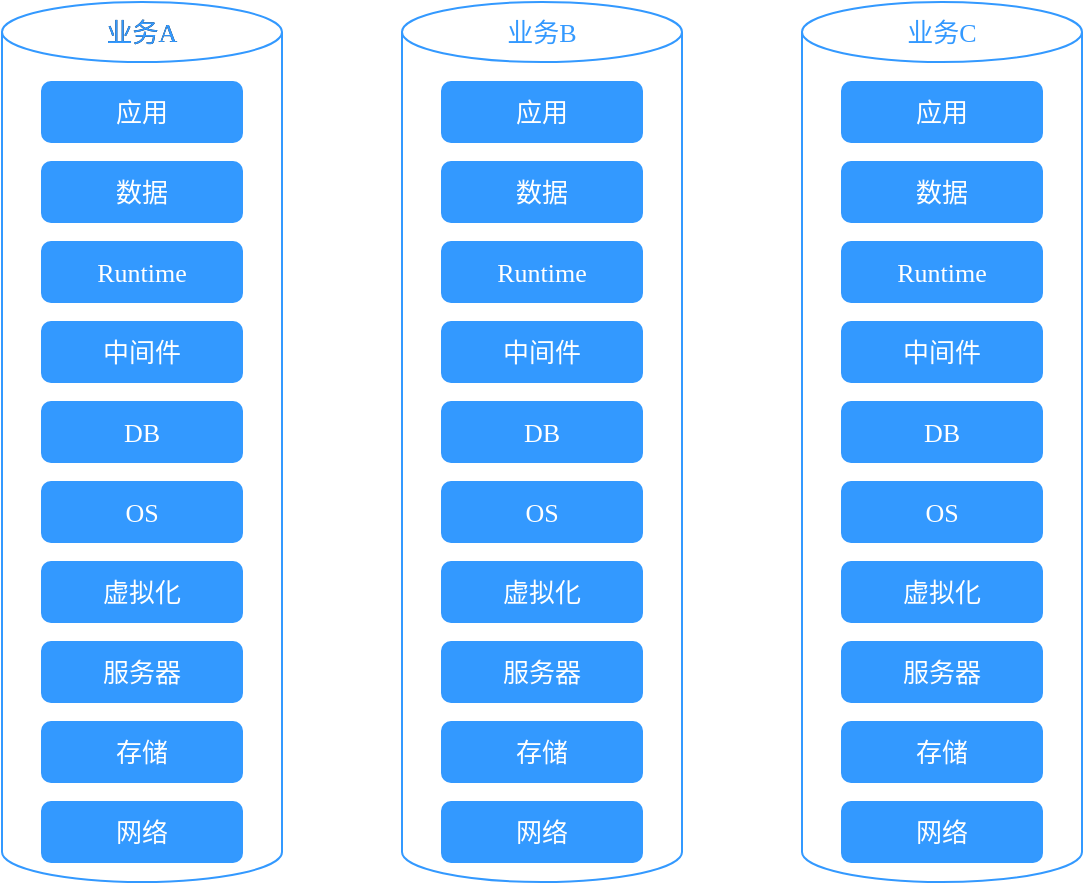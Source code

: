 <mxfile version="15.4.0" type="device" pages="7"><diagram id="SXiqqebN2DivhGq7sYgJ" name="Page-1"><mxGraphModel dx="1074" dy="954" grid="1" gridSize="10" guides="1" tooltips="1" connect="1" arrows="1" fold="1" page="1" pageScale="1" pageWidth="827" pageHeight="1169" math="0" shadow="0"><root><mxCell id="0"/><mxCell id="1" parent="0"/><mxCell id="E7fiV30lSStZG7CUtP6b-1" value="" style="shape=cylinder3;whiteSpace=wrap;html=1;boundedLbl=1;backgroundOutline=1;size=15;fontFamily=微软雅黑;fontSize=13;strokeColor=#3399FF;" vertex="1" parent="1"><mxGeometry x="130" y="130" width="140" height="440" as="geometry"/></mxCell><mxCell id="E7fiV30lSStZG7CUtP6b-3" value="DB" style="rounded=1;whiteSpace=wrap;html=1;fontFamily=微软雅黑;fontSize=13;fillColor=#3399FF;strokeColor=#3399FF;fontColor=#FFFFFF;" vertex="1" parent="1"><mxGeometry x="150" y="330" width="100" height="30" as="geometry"/></mxCell><mxCell id="E7fiV30lSStZG7CUtP6b-4" value="中间件" style="rounded=1;whiteSpace=wrap;html=1;fontFamily=微软雅黑;fontSize=13;fillColor=#3399FF;strokeColor=#3399FF;fontColor=#FFFFFF;" vertex="1" parent="1"><mxGeometry x="150" y="290" width="100" height="30" as="geometry"/></mxCell><mxCell id="E7fiV30lSStZG7CUtP6b-5" value="Runtime" style="rounded=1;whiteSpace=wrap;html=1;fontFamily=微软雅黑;fontSize=13;fillColor=#3399FF;strokeColor=#3399FF;fontColor=#FFFFFF;" vertex="1" parent="1"><mxGeometry x="150" y="250" width="100" height="30" as="geometry"/></mxCell><mxCell id="E7fiV30lSStZG7CUtP6b-6" value="数据" style="rounded=1;whiteSpace=wrap;html=1;fontFamily=微软雅黑;fontSize=13;fillColor=#3399FF;strokeColor=#3399FF;fontColor=#FFFFFF;" vertex="1" parent="1"><mxGeometry x="150" y="210" width="100" height="30" as="geometry"/></mxCell><mxCell id="E7fiV30lSStZG7CUtP6b-7" value="应用" style="rounded=1;whiteSpace=wrap;html=1;fontFamily=微软雅黑;fontSize=13;fillColor=#3399FF;strokeColor=#3399FF;fontColor=#FFFFFF;" vertex="1" parent="1"><mxGeometry x="150" y="170" width="100" height="30" as="geometry"/></mxCell><mxCell id="E7fiV30lSStZG7CUtP6b-8" value="业务A" style="text;html=1;strokeColor=none;fillColor=none;align=center;verticalAlign=middle;whiteSpace=wrap;rounded=0;fontFamily=微软雅黑;fontSize=13;" vertex="1" parent="1"><mxGeometry x="180" y="130" width="40" height="30" as="geometry"/></mxCell><mxCell id="E7fiV30lSStZG7CUtP6b-24" value="OS" style="rounded=1;whiteSpace=wrap;html=1;fontFamily=微软雅黑;fontSize=13;fillColor=#3399FF;strokeColor=#3399FF;fontColor=#FFFFFF;" vertex="1" parent="1"><mxGeometry x="150" y="370" width="100" height="30" as="geometry"/></mxCell><mxCell id="E7fiV30lSStZG7CUtP6b-25" value="虚拟化" style="rounded=1;whiteSpace=wrap;html=1;fontFamily=微软雅黑;fontSize=13;fillColor=#3399FF;strokeColor=#3399FF;fontColor=#FFFFFF;" vertex="1" parent="1"><mxGeometry x="150" y="410" width="100" height="30" as="geometry"/></mxCell><mxCell id="E7fiV30lSStZG7CUtP6b-26" value="服务器" style="rounded=1;whiteSpace=wrap;html=1;fontFamily=微软雅黑;fontSize=13;fillColor=#3399FF;strokeColor=#3399FF;fontColor=#FFFFFF;" vertex="1" parent="1"><mxGeometry x="150" y="450" width="100" height="30" as="geometry"/></mxCell><mxCell id="E7fiV30lSStZG7CUtP6b-27" value="存储" style="rounded=1;whiteSpace=wrap;html=1;fontFamily=微软雅黑;fontSize=13;fillColor=#3399FF;strokeColor=#3399FF;fontColor=#FFFFFF;" vertex="1" parent="1"><mxGeometry x="150" y="490" width="100" height="30" as="geometry"/></mxCell><mxCell id="E7fiV30lSStZG7CUtP6b-28" value="网络" style="rounded=1;whiteSpace=wrap;html=1;fontFamily=微软雅黑;fontSize=13;fillColor=#3399FF;strokeColor=#3399FF;fontColor=#FFFFFF;" vertex="1" parent="1"><mxGeometry x="150" y="530" width="100" height="30" as="geometry"/></mxCell><mxCell id="E7fiV30lSStZG7CUtP6b-29" value="" style="shape=cylinder3;whiteSpace=wrap;html=1;boundedLbl=1;backgroundOutline=1;size=15;fontFamily=微软雅黑;fontSize=13;strokeColor=#3399FF;" vertex="1" parent="1"><mxGeometry x="330" y="130" width="140" height="440" as="geometry"/></mxCell><mxCell id="E7fiV30lSStZG7CUtP6b-30" value="DB" style="rounded=1;whiteSpace=wrap;html=1;fontFamily=微软雅黑;fontSize=13;fillColor=#3399FF;strokeColor=#3399FF;fontColor=#FFFFFF;" vertex="1" parent="1"><mxGeometry x="350" y="330" width="100" height="30" as="geometry"/></mxCell><mxCell id="E7fiV30lSStZG7CUtP6b-31" value="中间件" style="rounded=1;whiteSpace=wrap;html=1;fontFamily=微软雅黑;fontSize=13;fillColor=#3399FF;strokeColor=#3399FF;fontColor=#FFFFFF;" vertex="1" parent="1"><mxGeometry x="350" y="290" width="100" height="30" as="geometry"/></mxCell><mxCell id="E7fiV30lSStZG7CUtP6b-32" value="Runtime" style="rounded=1;whiteSpace=wrap;html=1;fontFamily=微软雅黑;fontSize=13;fillColor=#3399FF;strokeColor=#3399FF;fontColor=#FFFFFF;" vertex="1" parent="1"><mxGeometry x="350" y="250" width="100" height="30" as="geometry"/></mxCell><mxCell id="E7fiV30lSStZG7CUtP6b-33" value="数据" style="rounded=1;whiteSpace=wrap;html=1;fontFamily=微软雅黑;fontSize=13;fillColor=#3399FF;strokeColor=#3399FF;fontColor=#FFFFFF;" vertex="1" parent="1"><mxGeometry x="350" y="210" width="100" height="30" as="geometry"/></mxCell><mxCell id="E7fiV30lSStZG7CUtP6b-34" value="应用" style="rounded=1;whiteSpace=wrap;html=1;fontFamily=微软雅黑;fontSize=13;fillColor=#3399FF;strokeColor=#3399FF;fontColor=#FFFFFF;" vertex="1" parent="1"><mxGeometry x="350" y="170" width="100" height="30" as="geometry"/></mxCell><mxCell id="E7fiV30lSStZG7CUtP6b-35" value="业务B" style="text;html=1;strokeColor=none;fillColor=none;align=center;verticalAlign=middle;whiteSpace=wrap;rounded=0;fontFamily=微软雅黑;fontSize=13;fontColor=#3399FF;" vertex="1" parent="1"><mxGeometry x="380" y="130" width="40" height="30" as="geometry"/></mxCell><mxCell id="E7fiV30lSStZG7CUtP6b-36" value="OS" style="rounded=1;whiteSpace=wrap;html=1;fontFamily=微软雅黑;fontSize=13;fillColor=#3399FF;strokeColor=#3399FF;fontColor=#FFFFFF;" vertex="1" parent="1"><mxGeometry x="350" y="370" width="100" height="30" as="geometry"/></mxCell><mxCell id="E7fiV30lSStZG7CUtP6b-37" value="虚拟化" style="rounded=1;whiteSpace=wrap;html=1;fontFamily=微软雅黑;fontSize=13;fillColor=#3399FF;strokeColor=#3399FF;fontColor=#FFFFFF;" vertex="1" parent="1"><mxGeometry x="350" y="410" width="100" height="30" as="geometry"/></mxCell><mxCell id="E7fiV30lSStZG7CUtP6b-38" value="服务器" style="rounded=1;whiteSpace=wrap;html=1;fontFamily=微软雅黑;fontSize=13;fillColor=#3399FF;strokeColor=#3399FF;fontColor=#FFFFFF;" vertex="1" parent="1"><mxGeometry x="350" y="450" width="100" height="30" as="geometry"/></mxCell><mxCell id="E7fiV30lSStZG7CUtP6b-39" value="存储" style="rounded=1;whiteSpace=wrap;html=1;fontFamily=微软雅黑;fontSize=13;fillColor=#3399FF;strokeColor=#3399FF;fontColor=#FFFFFF;" vertex="1" parent="1"><mxGeometry x="350" y="490" width="100" height="30" as="geometry"/></mxCell><mxCell id="E7fiV30lSStZG7CUtP6b-40" value="网络" style="rounded=1;whiteSpace=wrap;html=1;fontFamily=微软雅黑;fontSize=13;fillColor=#3399FF;strokeColor=#3399FF;fontColor=#FFFFFF;" vertex="1" parent="1"><mxGeometry x="350" y="530" width="100" height="30" as="geometry"/></mxCell><mxCell id="E7fiV30lSStZG7CUtP6b-41" value="" style="shape=cylinder3;whiteSpace=wrap;html=1;boundedLbl=1;backgroundOutline=1;size=15;fontFamily=微软雅黑;fontSize=13;strokeColor=#3399FF;" vertex="1" parent="1"><mxGeometry x="530" y="130" width="140" height="440" as="geometry"/></mxCell><mxCell id="E7fiV30lSStZG7CUtP6b-42" value="DB" style="rounded=1;whiteSpace=wrap;html=1;fontFamily=微软雅黑;fontSize=13;fillColor=#3399FF;strokeColor=#3399FF;fontColor=#FFFFFF;" vertex="1" parent="1"><mxGeometry x="550" y="330" width="100" height="30" as="geometry"/></mxCell><mxCell id="E7fiV30lSStZG7CUtP6b-43" value="中间件" style="rounded=1;whiteSpace=wrap;html=1;fontFamily=微软雅黑;fontSize=13;fillColor=#3399FF;strokeColor=#3399FF;fontColor=#FFFFFF;" vertex="1" parent="1"><mxGeometry x="550" y="290" width="100" height="30" as="geometry"/></mxCell><mxCell id="E7fiV30lSStZG7CUtP6b-44" value="Runtime" style="rounded=1;whiteSpace=wrap;html=1;fontFamily=微软雅黑;fontSize=13;fillColor=#3399FF;strokeColor=#3399FF;fontColor=#FFFFFF;" vertex="1" parent="1"><mxGeometry x="550" y="250" width="100" height="30" as="geometry"/></mxCell><mxCell id="E7fiV30lSStZG7CUtP6b-45" value="数据" style="rounded=1;whiteSpace=wrap;html=1;fontFamily=微软雅黑;fontSize=13;fillColor=#3399FF;strokeColor=#3399FF;fontColor=#FFFFFF;" vertex="1" parent="1"><mxGeometry x="550" y="210" width="100" height="30" as="geometry"/></mxCell><mxCell id="E7fiV30lSStZG7CUtP6b-46" value="应用" style="rounded=1;whiteSpace=wrap;html=1;fontFamily=微软雅黑;fontSize=13;fillColor=#3399FF;strokeColor=#3399FF;fontColor=#FFFFFF;" vertex="1" parent="1"><mxGeometry x="550" y="170" width="100" height="30" as="geometry"/></mxCell><mxCell id="E7fiV30lSStZG7CUtP6b-47" value="业务C" style="text;html=1;strokeColor=none;fillColor=none;align=center;verticalAlign=middle;whiteSpace=wrap;rounded=0;fontFamily=微软雅黑;fontSize=13;fontColor=#3399FF;" vertex="1" parent="1"><mxGeometry x="580" y="130" width="40" height="30" as="geometry"/></mxCell><mxCell id="E7fiV30lSStZG7CUtP6b-48" value="OS" style="rounded=1;whiteSpace=wrap;html=1;fontFamily=微软雅黑;fontSize=13;fillColor=#3399FF;strokeColor=#3399FF;fontColor=#FFFFFF;" vertex="1" parent="1"><mxGeometry x="550" y="370" width="100" height="30" as="geometry"/></mxCell><mxCell id="E7fiV30lSStZG7CUtP6b-49" value="虚拟化" style="rounded=1;whiteSpace=wrap;html=1;fontFamily=微软雅黑;fontSize=13;fillColor=#3399FF;strokeColor=#3399FF;fontColor=#FFFFFF;" vertex="1" parent="1"><mxGeometry x="550" y="410" width="100" height="30" as="geometry"/></mxCell><mxCell id="E7fiV30lSStZG7CUtP6b-50" value="服务器" style="rounded=1;whiteSpace=wrap;html=1;fontFamily=微软雅黑;fontSize=13;fillColor=#3399FF;strokeColor=#3399FF;fontColor=#FFFFFF;" vertex="1" parent="1"><mxGeometry x="550" y="450" width="100" height="30" as="geometry"/></mxCell><mxCell id="E7fiV30lSStZG7CUtP6b-51" value="存储" style="rounded=1;whiteSpace=wrap;html=1;fontFamily=微软雅黑;fontSize=13;fillColor=#3399FF;strokeColor=#3399FF;fontColor=#FFFFFF;" vertex="1" parent="1"><mxGeometry x="550" y="490" width="100" height="30" as="geometry"/></mxCell><mxCell id="E7fiV30lSStZG7CUtP6b-52" value="网络" style="rounded=1;whiteSpace=wrap;html=1;fontFamily=微软雅黑;fontSize=13;fillColor=#3399FF;strokeColor=#3399FF;fontColor=#FFFFFF;" vertex="1" parent="1"><mxGeometry x="550" y="530" width="100" height="30" as="geometry"/></mxCell><mxCell id="HQDy4QH0f42cgDMOdKew-1" value="业务A" style="text;html=1;strokeColor=none;fillColor=none;align=center;verticalAlign=middle;whiteSpace=wrap;rounded=0;fontFamily=微软雅黑;fontSize=13;fontColor=#3399FF;" vertex="1" parent="1"><mxGeometry x="180" y="130" width="40" height="30" as="geometry"/></mxCell></root></mxGraphModel></diagram><diagram id="4iUmCbr77ZxLnZz2XB_x" name="Page-2"><mxGraphModel dx="1074" dy="954" grid="1" gridSize="10" guides="1" tooltips="1" connect="1" arrows="1" fold="1" page="1" pageScale="1" pageWidth="827" pageHeight="1169" math="0" shadow="0"><root><mxCell id="1thkYVs1iVlwXLQ1VcNu-0"/><mxCell id="1thkYVs1iVlwXLQ1VcNu-1" parent="1thkYVs1iVlwXLQ1VcNu-0"/><mxCell id="SvbuKTcK8pYi5osGQ5cB-0" value="" style="shape=cylinder3;whiteSpace=wrap;html=1;boundedLbl=1;backgroundOutline=1;size=15;fontFamily=微软雅黑;fontSize=13;strokeColor=#3399FF;" vertex="1" parent="1thkYVs1iVlwXLQ1VcNu-1"><mxGeometry x="130" y="120" width="140" height="250" as="geometry"/></mxCell><mxCell id="SvbuKTcK8pYi5osGQ5cB-1" value="DB" style="rounded=1;whiteSpace=wrap;html=1;fontFamily=微软雅黑;fontSize=13;fillColor=#3399FF;strokeColor=#3399FF;fontColor=#FFFFFF;" vertex="1" parent="1thkYVs1iVlwXLQ1VcNu-1"><mxGeometry x="150" y="320" width="100" height="30" as="geometry"/></mxCell><mxCell id="SvbuKTcK8pYi5osGQ5cB-2" value="中间件" style="rounded=1;whiteSpace=wrap;html=1;fontFamily=微软雅黑;fontSize=13;fillColor=#3399FF;strokeColor=#3399FF;fontColor=#FFFFFF;" vertex="1" parent="1thkYVs1iVlwXLQ1VcNu-1"><mxGeometry x="150" y="280" width="100" height="30" as="geometry"/></mxCell><mxCell id="SvbuKTcK8pYi5osGQ5cB-3" value="Runtime" style="rounded=1;whiteSpace=wrap;html=1;fontFamily=微软雅黑;fontSize=13;fillColor=#3399FF;strokeColor=#3399FF;fontColor=#FFFFFF;" vertex="1" parent="1thkYVs1iVlwXLQ1VcNu-1"><mxGeometry x="150" y="240" width="100" height="30" as="geometry"/></mxCell><mxCell id="SvbuKTcK8pYi5osGQ5cB-4" value="数据" style="rounded=1;whiteSpace=wrap;html=1;fontFamily=微软雅黑;fontSize=13;fillColor=#3399FF;strokeColor=#3399FF;fontColor=#FFFFFF;" vertex="1" parent="1thkYVs1iVlwXLQ1VcNu-1"><mxGeometry x="150" y="200" width="100" height="30" as="geometry"/></mxCell><mxCell id="SvbuKTcK8pYi5osGQ5cB-5" value="应用" style="rounded=1;whiteSpace=wrap;html=1;fontFamily=微软雅黑;fontSize=13;fillColor=#3399FF;strokeColor=#3399FF;fontColor=#FFFFFF;" vertex="1" parent="1thkYVs1iVlwXLQ1VcNu-1"><mxGeometry x="150" y="160" width="100" height="30" as="geometry"/></mxCell><mxCell id="SvbuKTcK8pYi5osGQ5cB-6" value="业务A" style="text;html=1;strokeColor=none;fillColor=none;align=center;verticalAlign=middle;whiteSpace=wrap;rounded=0;fontFamily=微软雅黑;fontSize=13;fontColor=#3399FF;" vertex="1" parent="1thkYVs1iVlwXLQ1VcNu-1"><mxGeometry x="180" y="120" width="40" height="30" as="geometry"/></mxCell><mxCell id="SvbuKTcK8pYi5osGQ5cB-12" value="" style="shape=cylinder3;whiteSpace=wrap;html=1;boundedLbl=1;backgroundOutline=1;size=15;fontFamily=微软雅黑;fontSize=13;strokeColor=#3399FF;" vertex="1" parent="1thkYVs1iVlwXLQ1VcNu-1"><mxGeometry x="330" y="120" width="140" height="250" as="geometry"/></mxCell><mxCell id="SvbuKTcK8pYi5osGQ5cB-13" value="DB" style="rounded=1;whiteSpace=wrap;html=1;fontFamily=微软雅黑;fontSize=13;fillColor=#3399FF;strokeColor=#3399FF;fontColor=#FFFFFF;" vertex="1" parent="1thkYVs1iVlwXLQ1VcNu-1"><mxGeometry x="350" y="320" width="100" height="30" as="geometry"/></mxCell><mxCell id="SvbuKTcK8pYi5osGQ5cB-14" value="中间件" style="rounded=1;whiteSpace=wrap;html=1;fontFamily=微软雅黑;fontSize=13;fillColor=#3399FF;strokeColor=#3399FF;fontColor=#FFFFFF;" vertex="1" parent="1thkYVs1iVlwXLQ1VcNu-1"><mxGeometry x="350" y="280" width="100" height="30" as="geometry"/></mxCell><mxCell id="SvbuKTcK8pYi5osGQ5cB-15" value="Runtime" style="rounded=1;whiteSpace=wrap;html=1;fontFamily=微软雅黑;fontSize=13;fillColor=#3399FF;strokeColor=#3399FF;fontColor=#FFFFFF;" vertex="1" parent="1thkYVs1iVlwXLQ1VcNu-1"><mxGeometry x="350" y="240" width="100" height="30" as="geometry"/></mxCell><mxCell id="SvbuKTcK8pYi5osGQ5cB-16" value="数据" style="rounded=1;whiteSpace=wrap;html=1;fontFamily=微软雅黑;fontSize=13;fillColor=#3399FF;strokeColor=#3399FF;fontColor=#FFFFFF;" vertex="1" parent="1thkYVs1iVlwXLQ1VcNu-1"><mxGeometry x="350" y="200" width="100" height="30" as="geometry"/></mxCell><mxCell id="SvbuKTcK8pYi5osGQ5cB-17" value="应用" style="rounded=1;whiteSpace=wrap;html=1;fontFamily=微软雅黑;fontSize=13;fillColor=#3399FF;strokeColor=#3399FF;fontColor=#FFFFFF;" vertex="1" parent="1thkYVs1iVlwXLQ1VcNu-1"><mxGeometry x="350" y="160" width="100" height="30" as="geometry"/></mxCell><mxCell id="SvbuKTcK8pYi5osGQ5cB-18" value="业务B" style="text;html=1;strokeColor=none;fillColor=none;align=center;verticalAlign=middle;whiteSpace=wrap;rounded=0;fontFamily=微软雅黑;fontSize=13;fontColor=#3399FF;" vertex="1" parent="1thkYVs1iVlwXLQ1VcNu-1"><mxGeometry x="380" y="120" width="40" height="30" as="geometry"/></mxCell><mxCell id="SvbuKTcK8pYi5osGQ5cB-24" value="" style="shape=cylinder3;whiteSpace=wrap;html=1;boundedLbl=1;backgroundOutline=1;size=15;fontFamily=微软雅黑;fontSize=13;strokeColor=#3399FF;" vertex="1" parent="1thkYVs1iVlwXLQ1VcNu-1"><mxGeometry x="530" y="120" width="140" height="250" as="geometry"/></mxCell><mxCell id="SvbuKTcK8pYi5osGQ5cB-25" value="DB" style="rounded=1;whiteSpace=wrap;html=1;fontFamily=微软雅黑;fontSize=13;fillColor=#3399FF;strokeColor=#3399FF;fontColor=#FFFFFF;" vertex="1" parent="1thkYVs1iVlwXLQ1VcNu-1"><mxGeometry x="550" y="320" width="100" height="30" as="geometry"/></mxCell><mxCell id="SvbuKTcK8pYi5osGQ5cB-26" value="中间件" style="rounded=1;whiteSpace=wrap;html=1;fontFamily=微软雅黑;fontSize=13;fillColor=#3399FF;strokeColor=#3399FF;fontColor=#FFFFFF;" vertex="1" parent="1thkYVs1iVlwXLQ1VcNu-1"><mxGeometry x="550" y="280" width="100" height="30" as="geometry"/></mxCell><mxCell id="SvbuKTcK8pYi5osGQ5cB-27" value="Runtime" style="rounded=1;whiteSpace=wrap;html=1;fontFamily=微软雅黑;fontSize=13;fillColor=#3399FF;strokeColor=#3399FF;fontColor=#FFFFFF;" vertex="1" parent="1thkYVs1iVlwXLQ1VcNu-1"><mxGeometry x="550" y="240" width="100" height="30" as="geometry"/></mxCell><mxCell id="SvbuKTcK8pYi5osGQ5cB-28" value="数据" style="rounded=1;whiteSpace=wrap;html=1;fontFamily=微软雅黑;fontSize=13;fillColor=#3399FF;strokeColor=#3399FF;fontColor=#FFFFFF;" vertex="1" parent="1thkYVs1iVlwXLQ1VcNu-1"><mxGeometry x="550" y="200" width="100" height="30" as="geometry"/></mxCell><mxCell id="SvbuKTcK8pYi5osGQ5cB-29" value="应用" style="rounded=1;whiteSpace=wrap;html=1;fontFamily=微软雅黑;fontSize=13;fillColor=#3399FF;strokeColor=#3399FF;fontColor=#FFFFFF;" vertex="1" parent="1thkYVs1iVlwXLQ1VcNu-1"><mxGeometry x="550" y="160" width="100" height="30" as="geometry"/></mxCell><mxCell id="SvbuKTcK8pYi5osGQ5cB-30" value="业务C" style="text;html=1;strokeColor=none;fillColor=none;align=center;verticalAlign=middle;whiteSpace=wrap;rounded=0;fontFamily=微软雅黑;fontSize=13;fontColor=#3399FF;" vertex="1" parent="1thkYVs1iVlwXLQ1VcNu-1"><mxGeometry x="580" y="120" width="40" height="30" as="geometry"/></mxCell><mxCell id="SvbuKTcK8pYi5osGQ5cB-36" value="&lt;font color=&quot;#ff0000&quot;&gt;IaaS&lt;/font&gt;" style="rounded=0;whiteSpace=wrap;html=1;fontFamily=微软雅黑;fontSize=13;fontColor=#000000;strokeColor=#97D077;fillColor=#FFFFFF;verticalAlign=top;" vertex="1" parent="1thkYVs1iVlwXLQ1VcNu-1"><mxGeometry x="130" y="380" width="540" height="140" as="geometry"/></mxCell><mxCell id="SvbuKTcK8pYi5osGQ5cB-37" value="OS" style="rounded=1;whiteSpace=wrap;html=1;fontFamily=微软雅黑;fontSize=13;fontColor=#000000;strokeColor=#97D077;fillColor=#97D077;" vertex="1" parent="1thkYVs1iVlwXLQ1VcNu-1"><mxGeometry x="170" y="425" width="120" height="30" as="geometry"/></mxCell><mxCell id="SvbuKTcK8pYi5osGQ5cB-38" value="虚拟化" style="rounded=1;whiteSpace=wrap;html=1;fontFamily=微软雅黑;fontSize=13;fontColor=#000000;strokeColor=#97D077;fillColor=#97D077;" vertex="1" parent="1thkYVs1iVlwXLQ1VcNu-1"><mxGeometry x="340" y="425" width="120" height="30" as="geometry"/></mxCell><mxCell id="SvbuKTcK8pYi5osGQ5cB-39" value="服务器" style="rounded=1;whiteSpace=wrap;html=1;fontFamily=微软雅黑;fontSize=13;fontColor=#000000;strokeColor=#97D077;fillColor=#97D077;" vertex="1" parent="1thkYVs1iVlwXLQ1VcNu-1"><mxGeometry x="510" y="425" width="120" height="30" as="geometry"/></mxCell><mxCell id="SvbuKTcK8pYi5osGQ5cB-40" value="存储" style="rounded=1;whiteSpace=wrap;html=1;fontFamily=微软雅黑;fontSize=13;fontColor=#000000;strokeColor=#97D077;fillColor=#97D077;" vertex="1" parent="1thkYVs1iVlwXLQ1VcNu-1"><mxGeometry x="170" y="470" width="210" height="30" as="geometry"/></mxCell><mxCell id="SvbuKTcK8pYi5osGQ5cB-41" value="网络" style="rounded=1;whiteSpace=wrap;html=1;fontFamily=微软雅黑;fontSize=13;fontColor=#000000;strokeColor=#97D077;fillColor=#97D077;" vertex="1" parent="1thkYVs1iVlwXLQ1VcNu-1"><mxGeometry x="420" y="470" width="210" height="30" as="geometry"/></mxCell><mxCell id="SvbuKTcK8pYi5osGQ5cB-42" value="亚马逊" style="text;html=1;strokeColor=none;fillColor=none;align=center;verticalAlign=middle;whiteSpace=wrap;rounded=0;fontFamily=微软雅黑;fontSize=13;fontColor=#97D077;" vertex="1" parent="1thkYVs1iVlwXLQ1VcNu-1"><mxGeometry x="680" y="417" width="50" height="30" as="geometry"/></mxCell><mxCell id="SvbuKTcK8pYi5osGQ5cB-43" value="阿里云" style="text;html=1;strokeColor=none;fillColor=none;align=center;verticalAlign=middle;whiteSpace=wrap;rounded=0;fontFamily=微软雅黑;fontSize=13;fontColor=#97D077;" vertex="1" parent="1thkYVs1iVlwXLQ1VcNu-1"><mxGeometry x="680" y="435" width="50" height="30" as="geometry"/></mxCell><mxCell id="SvbuKTcK8pYi5osGQ5cB-44" value="腾讯云" style="text;html=1;strokeColor=none;fillColor=none;align=center;verticalAlign=middle;whiteSpace=wrap;rounded=0;fontFamily=微软雅黑;fontSize=13;fontColor=#97D077;" vertex="1" parent="1thkYVs1iVlwXLQ1VcNu-1"><mxGeometry x="680" y="452" width="50" height="30" as="geometry"/></mxCell></root></mxGraphModel></diagram><diagram id="mDPddqblP4dK9i2l1kUB" name="Page-3"><mxGraphModel dx="1074" dy="954" grid="1" gridSize="10" guides="1" tooltips="1" connect="1" arrows="1" fold="1" page="1" pageScale="1" pageWidth="827" pageHeight="1169" math="0" shadow="0"><root><mxCell id="xjjt5LFAyfdfKcxLUiDt-0"/><mxCell id="xjjt5LFAyfdfKcxLUiDt-1" parent="xjjt5LFAyfdfKcxLUiDt-0"/><mxCell id="xjjt5LFAyfdfKcxLUiDt-2" value="" style="shape=cylinder3;whiteSpace=wrap;html=1;boundedLbl=1;backgroundOutline=1;size=15;fontFamily=微软雅黑;fontSize=13;strokeColor=#3399FF;" vertex="1" parent="xjjt5LFAyfdfKcxLUiDt-1"><mxGeometry x="130" y="240" width="140" height="130" as="geometry"/></mxCell><mxCell id="xjjt5LFAyfdfKcxLUiDt-6" value="数据" style="rounded=1;whiteSpace=wrap;html=1;fontFamily=微软雅黑;fontSize=13;fillColor=#3399FF;strokeColor=#3399FF;fontColor=#FFFFFF;" vertex="1" parent="xjjt5LFAyfdfKcxLUiDt-1"><mxGeometry x="150" y="320" width="100" height="30" as="geometry"/></mxCell><mxCell id="xjjt5LFAyfdfKcxLUiDt-7" value="应用" style="rounded=1;whiteSpace=wrap;html=1;fontFamily=微软雅黑;fontSize=13;fillColor=#3399FF;strokeColor=#3399FF;fontColor=#FFFFFF;" vertex="1" parent="xjjt5LFAyfdfKcxLUiDt-1"><mxGeometry x="150" y="280" width="100" height="30" as="geometry"/></mxCell><mxCell id="xjjt5LFAyfdfKcxLUiDt-8" value="业务A" style="text;html=1;strokeColor=none;fillColor=none;align=center;verticalAlign=middle;whiteSpace=wrap;rounded=0;fontFamily=微软雅黑;fontSize=13;fontColor=#3399FF;" vertex="1" parent="xjjt5LFAyfdfKcxLUiDt-1"><mxGeometry x="180" y="240" width="40" height="30" as="geometry"/></mxCell><mxCell id="xjjt5LFAyfdfKcxLUiDt-9" value="" style="shape=cylinder3;whiteSpace=wrap;html=1;boundedLbl=1;backgroundOutline=1;size=15;fontFamily=微软雅黑;fontSize=13;strokeColor=#3399FF;" vertex="1" parent="xjjt5LFAyfdfKcxLUiDt-1"><mxGeometry x="330" y="240" width="140" height="130" as="geometry"/></mxCell><mxCell id="xjjt5LFAyfdfKcxLUiDt-13" value="数据" style="rounded=1;whiteSpace=wrap;html=1;fontFamily=微软雅黑;fontSize=13;fillColor=#3399FF;strokeColor=#3399FF;fontColor=#FFFFFF;" vertex="1" parent="xjjt5LFAyfdfKcxLUiDt-1"><mxGeometry x="350" y="320" width="100" height="30" as="geometry"/></mxCell><mxCell id="xjjt5LFAyfdfKcxLUiDt-14" value="应用" style="rounded=1;whiteSpace=wrap;html=1;fontFamily=微软雅黑;fontSize=13;fillColor=#3399FF;strokeColor=#3399FF;fontColor=#FFFFFF;" vertex="1" parent="xjjt5LFAyfdfKcxLUiDt-1"><mxGeometry x="350" y="280" width="100" height="30" as="geometry"/></mxCell><mxCell id="xjjt5LFAyfdfKcxLUiDt-15" value="业务B" style="text;html=1;strokeColor=none;fillColor=none;align=center;verticalAlign=middle;whiteSpace=wrap;rounded=0;fontFamily=微软雅黑;fontSize=13;fontColor=#3399FF;" vertex="1" parent="xjjt5LFAyfdfKcxLUiDt-1"><mxGeometry x="380" y="240" width="40" height="30" as="geometry"/></mxCell><mxCell id="xjjt5LFAyfdfKcxLUiDt-16" value="" style="shape=cylinder3;whiteSpace=wrap;html=1;boundedLbl=1;backgroundOutline=1;size=15;fontFamily=微软雅黑;fontSize=13;strokeColor=#3399FF;" vertex="1" parent="xjjt5LFAyfdfKcxLUiDt-1"><mxGeometry x="530" y="240" width="140" height="130" as="geometry"/></mxCell><mxCell id="xjjt5LFAyfdfKcxLUiDt-20" value="数据" style="rounded=1;whiteSpace=wrap;html=1;fontFamily=微软雅黑;fontSize=13;fillColor=#3399FF;strokeColor=#3399FF;fontColor=#FFFFFF;" vertex="1" parent="xjjt5LFAyfdfKcxLUiDt-1"><mxGeometry x="550" y="320" width="100" height="30" as="geometry"/></mxCell><mxCell id="xjjt5LFAyfdfKcxLUiDt-21" value="应用" style="rounded=1;whiteSpace=wrap;html=1;fontFamily=微软雅黑;fontSize=13;fillColor=#3399FF;strokeColor=#3399FF;fontColor=#FFFFFF;" vertex="1" parent="xjjt5LFAyfdfKcxLUiDt-1"><mxGeometry x="550" y="280" width="100" height="30" as="geometry"/></mxCell><mxCell id="xjjt5LFAyfdfKcxLUiDt-22" value="业务C" style="text;html=1;strokeColor=none;fillColor=none;align=center;verticalAlign=middle;whiteSpace=wrap;rounded=0;fontFamily=微软雅黑;fontSize=13;fontColor=#3399FF;" vertex="1" parent="xjjt5LFAyfdfKcxLUiDt-1"><mxGeometry x="580" y="240" width="40" height="30" as="geometry"/></mxCell><mxCell id="xjjt5LFAyfdfKcxLUiDt-23" value="&lt;font color=&quot;#ff0000&quot;&gt;PaaS&lt;/font&gt;" style="rounded=0;whiteSpace=wrap;html=1;fontFamily=微软雅黑;fontSize=13;fontColor=#000000;strokeColor=#97D077;fillColor=#FFFFFF;verticalAlign=top;" vertex="1" parent="xjjt5LFAyfdfKcxLUiDt-1"><mxGeometry x="130" y="380" width="540" height="90" as="geometry"/></mxCell><mxCell id="xjjt5LFAyfdfKcxLUiDt-24" value="Runtime" style="rounded=1;whiteSpace=wrap;html=1;fontFamily=微软雅黑;fontSize=13;fontColor=#000000;strokeColor=#97D077;fillColor=#97D077;" vertex="1" parent="xjjt5LFAyfdfKcxLUiDt-1"><mxGeometry x="170" y="425" width="120" height="30" as="geometry"/></mxCell><mxCell id="xjjt5LFAyfdfKcxLUiDt-25" value="中间件" style="rounded=1;whiteSpace=wrap;html=1;fontFamily=微软雅黑;fontSize=13;fontColor=#000000;strokeColor=#97D077;fillColor=#97D077;" vertex="1" parent="xjjt5LFAyfdfKcxLUiDt-1"><mxGeometry x="340" y="422.5" width="120" height="30" as="geometry"/></mxCell><mxCell id="xjjt5LFAyfdfKcxLUiDt-26" value="DB" style="rounded=1;whiteSpace=wrap;html=1;fontFamily=微软雅黑;fontSize=13;fontColor=#000000;strokeColor=#97D077;fillColor=#97D077;" vertex="1" parent="xjjt5LFAyfdfKcxLUiDt-1"><mxGeometry x="510" y="425" width="120" height="30" as="geometry"/></mxCell><mxCell id="xjjt5LFAyfdfKcxLUiDt-29" value="亚马逊" style="text;html=1;strokeColor=none;fillColor=none;align=center;verticalAlign=middle;whiteSpace=wrap;rounded=0;fontFamily=微软雅黑;fontSize=13;fontColor=#97D077;" vertex="1" parent="xjjt5LFAyfdfKcxLUiDt-1"><mxGeometry x="680" y="392.5" width="50" height="30" as="geometry"/></mxCell><mxCell id="xjjt5LFAyfdfKcxLUiDt-30" value="阿里云" style="text;html=1;strokeColor=none;fillColor=none;align=center;verticalAlign=middle;whiteSpace=wrap;rounded=0;fontFamily=微软雅黑;fontSize=13;fontColor=#97D077;" vertex="1" parent="xjjt5LFAyfdfKcxLUiDt-1"><mxGeometry x="680" y="410.5" width="50" height="30" as="geometry"/></mxCell><mxCell id="xjjt5LFAyfdfKcxLUiDt-31" value="腾讯云" style="text;html=1;strokeColor=none;fillColor=none;align=center;verticalAlign=middle;whiteSpace=wrap;rounded=0;fontFamily=微软雅黑;fontSize=13;fontColor=#97D077;" vertex="1" parent="xjjt5LFAyfdfKcxLUiDt-1"><mxGeometry x="680" y="427.5" width="50" height="30" as="geometry"/></mxCell><mxCell id="xjjt5LFAyfdfKcxLUiDt-32" value="&lt;font color=&quot;#ff0000&quot;&gt;IaaS&lt;/font&gt;" style="rounded=0;whiteSpace=wrap;html=1;fontFamily=微软雅黑;fontSize=13;fontColor=#000000;strokeColor=#97D077;fillColor=#FFFFFF;verticalAlign=top;" vertex="1" parent="xjjt5LFAyfdfKcxLUiDt-1"><mxGeometry x="130" y="490" width="540" height="140" as="geometry"/></mxCell><mxCell id="xjjt5LFAyfdfKcxLUiDt-33" value="OS" style="rounded=1;whiteSpace=wrap;html=1;fontFamily=微软雅黑;fontSize=13;fontColor=#000000;strokeColor=#97D077;fillColor=#97D077;" vertex="1" parent="xjjt5LFAyfdfKcxLUiDt-1"><mxGeometry x="170" y="535" width="120" height="30" as="geometry"/></mxCell><mxCell id="xjjt5LFAyfdfKcxLUiDt-34" value="虚拟化" style="rounded=1;whiteSpace=wrap;html=1;fontFamily=微软雅黑;fontSize=13;fontColor=#000000;strokeColor=#97D077;fillColor=#97D077;" vertex="1" parent="xjjt5LFAyfdfKcxLUiDt-1"><mxGeometry x="340" y="535" width="120" height="30" as="geometry"/></mxCell><mxCell id="xjjt5LFAyfdfKcxLUiDt-35" value="服务器" style="rounded=1;whiteSpace=wrap;html=1;fontFamily=微软雅黑;fontSize=13;fontColor=#000000;strokeColor=#97D077;fillColor=#97D077;" vertex="1" parent="xjjt5LFAyfdfKcxLUiDt-1"><mxGeometry x="510" y="535" width="120" height="30" as="geometry"/></mxCell><mxCell id="xjjt5LFAyfdfKcxLUiDt-36" value="存储" style="rounded=1;whiteSpace=wrap;html=1;fontFamily=微软雅黑;fontSize=13;fontColor=#000000;strokeColor=#97D077;fillColor=#97D077;" vertex="1" parent="xjjt5LFAyfdfKcxLUiDt-1"><mxGeometry x="170" y="580" width="210" height="30" as="geometry"/></mxCell><mxCell id="xjjt5LFAyfdfKcxLUiDt-37" value="网络" style="rounded=1;whiteSpace=wrap;html=1;fontFamily=微软雅黑;fontSize=13;fontColor=#000000;strokeColor=#97D077;fillColor=#97D077;" vertex="1" parent="xjjt5LFAyfdfKcxLUiDt-1"><mxGeometry x="420" y="580" width="210" height="30" as="geometry"/></mxCell><mxCell id="xjjt5LFAyfdfKcxLUiDt-38" value="亚马逊" style="text;html=1;strokeColor=none;fillColor=none;align=center;verticalAlign=middle;whiteSpace=wrap;rounded=0;fontFamily=微软雅黑;fontSize=13;fontColor=#97D077;" vertex="1" parent="xjjt5LFAyfdfKcxLUiDt-1"><mxGeometry x="680" y="527" width="50" height="30" as="geometry"/></mxCell><mxCell id="xjjt5LFAyfdfKcxLUiDt-39" value="阿里云" style="text;html=1;strokeColor=none;fillColor=none;align=center;verticalAlign=middle;whiteSpace=wrap;rounded=0;fontFamily=微软雅黑;fontSize=13;fontColor=#97D077;" vertex="1" parent="xjjt5LFAyfdfKcxLUiDt-1"><mxGeometry x="680" y="545" width="50" height="30" as="geometry"/></mxCell><mxCell id="xjjt5LFAyfdfKcxLUiDt-40" value="腾讯云" style="text;html=1;strokeColor=none;fillColor=none;align=center;verticalAlign=middle;whiteSpace=wrap;rounded=0;fontFamily=微软雅黑;fontSize=13;fontColor=#97D077;" vertex="1" parent="xjjt5LFAyfdfKcxLUiDt-1"><mxGeometry x="680" y="562" width="50" height="30" as="geometry"/></mxCell></root></mxGraphModel></diagram><diagram id="t9J03byMMlmSrZh926r4" name="Page-4"><mxGraphModel dx="1074" dy="954" grid="1" gridSize="10" guides="1" tooltips="1" connect="1" arrows="1" fold="1" page="1" pageScale="1" pageWidth="827" pageHeight="1169" math="0" shadow="0"><root><mxCell id="IrfrI3xCjcbU3wEg31Lo-0"/><mxCell id="IrfrI3xCjcbU3wEg31Lo-1" parent="IrfrI3xCjcbU3wEg31Lo-0"/><mxCell id="IrfrI3xCjcbU3wEg31Lo-14" value="&lt;font color=&quot;#ff0000&quot;&gt;PaaS&lt;/font&gt;" style="rounded=0;whiteSpace=wrap;html=1;fontFamily=微软雅黑;fontSize=13;fontColor=#000000;strokeColor=#97D077;fillColor=#FFFFFF;verticalAlign=top;" vertex="1" parent="IrfrI3xCjcbU3wEg31Lo-1"><mxGeometry x="130" y="380" width="540" height="90" as="geometry"/></mxCell><mxCell id="IrfrI3xCjcbU3wEg31Lo-15" value="Runtime" style="rounded=1;whiteSpace=wrap;html=1;fontFamily=微软雅黑;fontSize=13;fontColor=#000000;strokeColor=#97D077;fillColor=#97D077;" vertex="1" parent="IrfrI3xCjcbU3wEg31Lo-1"><mxGeometry x="170" y="425" width="120" height="30" as="geometry"/></mxCell><mxCell id="IrfrI3xCjcbU3wEg31Lo-16" value="中间件" style="rounded=1;whiteSpace=wrap;html=1;fontFamily=微软雅黑;fontSize=13;fontColor=#000000;strokeColor=#97D077;fillColor=#97D077;" vertex="1" parent="IrfrI3xCjcbU3wEg31Lo-1"><mxGeometry x="340" y="422.5" width="120" height="30" as="geometry"/></mxCell><mxCell id="IrfrI3xCjcbU3wEg31Lo-17" value="DB" style="rounded=1;whiteSpace=wrap;html=1;fontFamily=微软雅黑;fontSize=13;fontColor=#000000;strokeColor=#97D077;fillColor=#97D077;" vertex="1" parent="IrfrI3xCjcbU3wEg31Lo-1"><mxGeometry x="510" y="425" width="120" height="30" as="geometry"/></mxCell><mxCell id="IrfrI3xCjcbU3wEg31Lo-18" value="亚马逊" style="text;html=1;strokeColor=none;fillColor=none;align=center;verticalAlign=middle;whiteSpace=wrap;rounded=0;fontFamily=微软雅黑;fontSize=13;fontColor=#97D077;" vertex="1" parent="IrfrI3xCjcbU3wEg31Lo-1"><mxGeometry x="680" y="392.5" width="50" height="30" as="geometry"/></mxCell><mxCell id="IrfrI3xCjcbU3wEg31Lo-19" value="阿里云" style="text;html=1;strokeColor=none;fillColor=none;align=center;verticalAlign=middle;whiteSpace=wrap;rounded=0;fontFamily=微软雅黑;fontSize=13;fontColor=#97D077;" vertex="1" parent="IrfrI3xCjcbU3wEg31Lo-1"><mxGeometry x="680" y="410.5" width="50" height="30" as="geometry"/></mxCell><mxCell id="IrfrI3xCjcbU3wEg31Lo-20" value="腾讯云" style="text;html=1;strokeColor=none;fillColor=none;align=center;verticalAlign=middle;whiteSpace=wrap;rounded=0;fontFamily=微软雅黑;fontSize=13;fontColor=#97D077;" vertex="1" parent="IrfrI3xCjcbU3wEg31Lo-1"><mxGeometry x="680" y="427.5" width="50" height="30" as="geometry"/></mxCell><mxCell id="IrfrI3xCjcbU3wEg31Lo-21" value="&lt;font color=&quot;#ff0000&quot;&gt;IaaS&lt;/font&gt;" style="rounded=0;whiteSpace=wrap;html=1;fontFamily=微软雅黑;fontSize=13;fontColor=#000000;strokeColor=#97D077;fillColor=#FFFFFF;verticalAlign=top;" vertex="1" parent="IrfrI3xCjcbU3wEg31Lo-1"><mxGeometry x="130" y="490" width="540" height="140" as="geometry"/></mxCell><mxCell id="IrfrI3xCjcbU3wEg31Lo-22" value="OS" style="rounded=1;whiteSpace=wrap;html=1;fontFamily=微软雅黑;fontSize=13;fontColor=#000000;strokeColor=#97D077;fillColor=#97D077;" vertex="1" parent="IrfrI3xCjcbU3wEg31Lo-1"><mxGeometry x="170" y="535" width="120" height="30" as="geometry"/></mxCell><mxCell id="IrfrI3xCjcbU3wEg31Lo-23" value="虚拟化" style="rounded=1;whiteSpace=wrap;html=1;fontFamily=微软雅黑;fontSize=13;fontColor=#000000;strokeColor=#97D077;fillColor=#97D077;" vertex="1" parent="IrfrI3xCjcbU3wEg31Lo-1"><mxGeometry x="340" y="535" width="120" height="30" as="geometry"/></mxCell><mxCell id="IrfrI3xCjcbU3wEg31Lo-24" value="服务器" style="rounded=1;whiteSpace=wrap;html=1;fontFamily=微软雅黑;fontSize=13;fontColor=#000000;strokeColor=#97D077;fillColor=#97D077;" vertex="1" parent="IrfrI3xCjcbU3wEg31Lo-1"><mxGeometry x="510" y="535" width="120" height="30" as="geometry"/></mxCell><mxCell id="IrfrI3xCjcbU3wEg31Lo-25" value="存储" style="rounded=1;whiteSpace=wrap;html=1;fontFamily=微软雅黑;fontSize=13;fontColor=#000000;strokeColor=#97D077;fillColor=#97D077;" vertex="1" parent="IrfrI3xCjcbU3wEg31Lo-1"><mxGeometry x="170" y="580" width="210" height="30" as="geometry"/></mxCell><mxCell id="IrfrI3xCjcbU3wEg31Lo-26" value="网络" style="rounded=1;whiteSpace=wrap;html=1;fontFamily=微软雅黑;fontSize=13;fontColor=#000000;strokeColor=#97D077;fillColor=#97D077;" vertex="1" parent="IrfrI3xCjcbU3wEg31Lo-1"><mxGeometry x="420" y="580" width="210" height="30" as="geometry"/></mxCell><mxCell id="IrfrI3xCjcbU3wEg31Lo-27" value="亚马逊" style="text;html=1;strokeColor=none;fillColor=none;align=center;verticalAlign=middle;whiteSpace=wrap;rounded=0;fontFamily=微软雅黑;fontSize=13;fontColor=#97D077;" vertex="1" parent="IrfrI3xCjcbU3wEg31Lo-1"><mxGeometry x="680" y="527" width="50" height="30" as="geometry"/></mxCell><mxCell id="IrfrI3xCjcbU3wEg31Lo-28" value="阿里云" style="text;html=1;strokeColor=none;fillColor=none;align=center;verticalAlign=middle;whiteSpace=wrap;rounded=0;fontFamily=微软雅黑;fontSize=13;fontColor=#97D077;" vertex="1" parent="IrfrI3xCjcbU3wEg31Lo-1"><mxGeometry x="680" y="545" width="50" height="30" as="geometry"/></mxCell><mxCell id="IrfrI3xCjcbU3wEg31Lo-29" value="腾讯云" style="text;html=1;strokeColor=none;fillColor=none;align=center;verticalAlign=middle;whiteSpace=wrap;rounded=0;fontFamily=微软雅黑;fontSize=13;fontColor=#97D077;" vertex="1" parent="IrfrI3xCjcbU3wEg31Lo-1"><mxGeometry x="680" y="562" width="50" height="30" as="geometry"/></mxCell><mxCell id="IrfrI3xCjcbU3wEg31Lo-30" value="&lt;font color=&quot;#ff0000&quot;&gt;SaaS&lt;/font&gt;" style="rounded=0;whiteSpace=wrap;html=1;fontFamily=微软雅黑;fontSize=13;fontColor=#000000;strokeColor=#97D077;fillColor=#FFFFFF;verticalAlign=top;" vertex="1" parent="IrfrI3xCjcbU3wEg31Lo-1"><mxGeometry x="130" y="270" width="540" height="90" as="geometry"/></mxCell><mxCell id="IrfrI3xCjcbU3wEg31Lo-34" value="应用" style="rounded=1;whiteSpace=wrap;html=1;fontFamily=微软雅黑;fontSize=13;fontColor=#000000;strokeColor=#97D077;fillColor=#97D077;" vertex="1" parent="IrfrI3xCjcbU3wEg31Lo-1"><mxGeometry x="170" y="310" width="210" height="30" as="geometry"/></mxCell><mxCell id="IrfrI3xCjcbU3wEg31Lo-35" value="数据" style="rounded=1;whiteSpace=wrap;html=1;fontFamily=微软雅黑;fontSize=13;fontColor=#000000;strokeColor=#97D077;fillColor=#97D077;" vertex="1" parent="IrfrI3xCjcbU3wEg31Lo-1"><mxGeometry x="420" y="310" width="210" height="30" as="geometry"/></mxCell><mxCell id="IrfrI3xCjcbU3wEg31Lo-36" value="石墨文档" style="text;html=1;strokeColor=none;fillColor=none;align=center;verticalAlign=middle;whiteSpace=wrap;rounded=0;fontFamily=微软雅黑;fontSize=13;fontColor=#97D077;" vertex="1" parent="IrfrI3xCjcbU3wEg31Lo-1"><mxGeometry x="680" y="282.5" width="60" height="30" as="geometry"/></mxCell><mxCell id="IrfrI3xCjcbU3wEg31Lo-37" value="腾讯会议" style="text;html=1;strokeColor=none;fillColor=none;align=center;verticalAlign=middle;whiteSpace=wrap;rounded=0;fontFamily=微软雅黑;fontSize=13;fontColor=#97D077;" vertex="1" parent="IrfrI3xCjcbU3wEg31Lo-1"><mxGeometry x="680" y="300.5" width="60" height="30" as="geometry"/></mxCell><mxCell id="IrfrI3xCjcbU3wEg31Lo-38" value="企业微信" style="text;html=1;strokeColor=none;fillColor=none;align=center;verticalAlign=middle;whiteSpace=wrap;rounded=0;fontFamily=微软雅黑;fontSize=13;fontColor=#97D077;" vertex="1" parent="IrfrI3xCjcbU3wEg31Lo-1"><mxGeometry x="680" y="317.5" width="60" height="30" as="geometry"/></mxCell><mxCell id="IrfrI3xCjcbU3wEg31Lo-42" style="edgeStyle=orthogonalEdgeStyle;rounded=0;orthogonalLoop=1;jettySize=auto;html=1;exitX=0.5;exitY=1;exitDx=0;exitDy=0;entryX=0.25;entryY=0;entryDx=0;entryDy=0;fontFamily=微软雅黑;fontSize=13;fontColor=#000000;endArrow=block;endFill=1;strokeColor=#A680B8;" edge="1" parent="IrfrI3xCjcbU3wEg31Lo-1" source="IrfrI3xCjcbU3wEg31Lo-39"><mxGeometry relative="1" as="geometry"><mxPoint x="219" y="270" as="targetPoint"/></mxGeometry></mxCell><mxCell id="IrfrI3xCjcbU3wEg31Lo-39" value="A公司" style="ellipse;whiteSpace=wrap;html=1;fontFamily=微软雅黑;fontSize=13;fontColor=#FFFFFF;strokeColor=#EA6B66;fillColor=#EA6B66;verticalAlign=middle;" vertex="1" parent="IrfrI3xCjcbU3wEg31Lo-1"><mxGeometry x="169" y="160" width="100" height="60" as="geometry"/></mxCell><mxCell id="IrfrI3xCjcbU3wEg31Lo-43" style="edgeStyle=orthogonalEdgeStyle;rounded=0;orthogonalLoop=1;jettySize=auto;html=1;exitX=0.5;exitY=1;exitDx=0;exitDy=0;entryX=0.5;entryY=0;entryDx=0;entryDy=0;fontFamily=微软雅黑;fontSize=13;fontColor=#000000;endArrow=block;endFill=1;strokeColor=#A680B8;" edge="1" parent="IrfrI3xCjcbU3wEg31Lo-1" source="IrfrI3xCjcbU3wEg31Lo-40" target="IrfrI3xCjcbU3wEg31Lo-30"><mxGeometry relative="1" as="geometry"/></mxCell><mxCell id="IrfrI3xCjcbU3wEg31Lo-40" value="B公司" style="ellipse;whiteSpace=wrap;html=1;fontFamily=微软雅黑;fontSize=13;fontColor=#FFFFFF;strokeColor=#EA6B66;fillColor=#EA6B66;verticalAlign=middle;" vertex="1" parent="IrfrI3xCjcbU3wEg31Lo-1"><mxGeometry x="350" y="160" width="100" height="60" as="geometry"/></mxCell><mxCell id="IrfrI3xCjcbU3wEg31Lo-44" style="edgeStyle=orthogonalEdgeStyle;rounded=0;orthogonalLoop=1;jettySize=auto;html=1;exitX=0.5;exitY=1;exitDx=0;exitDy=0;entryX=0.75;entryY=0;entryDx=0;entryDy=0;fontFamily=微软雅黑;fontSize=13;fontColor=#000000;endArrow=block;endFill=1;strokeColor=#A680B8;" edge="1" parent="IrfrI3xCjcbU3wEg31Lo-1" source="IrfrI3xCjcbU3wEg31Lo-41"><mxGeometry relative="1" as="geometry"><mxPoint x="580" y="270" as="targetPoint"/></mxGeometry></mxCell><mxCell id="IrfrI3xCjcbU3wEg31Lo-41" value="C公司" style="ellipse;whiteSpace=wrap;html=1;fontFamily=微软雅黑;fontSize=13;fontColor=#FFFFFF;strokeColor=#EA6B66;fillColor=#EA6B66;verticalAlign=middle;" vertex="1" parent="IrfrI3xCjcbU3wEg31Lo-1"><mxGeometry x="530" y="160" width="100" height="60" as="geometry"/></mxCell></root></mxGraphModel></diagram><diagram id="ruAmsu2fqMfH7yVpb2J6" name="Page-5"><mxGraphModel dx="1074" dy="954" grid="1" gridSize="10" guides="1" tooltips="1" connect="1" arrows="1" fold="1" page="1" pageScale="1" pageWidth="827" pageHeight="1169" math="0" shadow="0"><root><mxCell id="LralA4FXTL4DScWam44t-0"/><mxCell id="LralA4FXTL4DScWam44t-1" parent="LralA4FXTL4DScWam44t-0"/><mxCell id="LralA4FXTL4DScWam44t-2" value="" style="shape=cylinder3;whiteSpace=wrap;html=1;boundedLbl=1;backgroundOutline=1;size=15;fontFamily=微软雅黑;fontSize=13;strokeColor=#3399FF;" vertex="1" parent="LralA4FXTL4DScWam44t-1"><mxGeometry x="130" y="130" width="140" height="130" as="geometry"/></mxCell><mxCell id="LralA4FXTL4DScWam44t-3" value="数据" style="rounded=1;whiteSpace=wrap;html=1;fontFamily=微软雅黑;fontSize=13;fillColor=#3399FF;strokeColor=#3399FF;fontColor=#FFFFFF;" vertex="1" parent="LralA4FXTL4DScWam44t-1"><mxGeometry x="150" y="210" width="100" height="30" as="geometry"/></mxCell><mxCell id="LralA4FXTL4DScWam44t-4" value="特性业务" style="rounded=1;whiteSpace=wrap;html=1;fontFamily=微软雅黑;fontSize=13;fillColor=#EA6B66;strokeColor=#EA6B66;fontColor=#FFFFFF;" vertex="1" parent="LralA4FXTL4DScWam44t-1"><mxGeometry x="150" y="170" width="100" height="30" as="geometry"/></mxCell><mxCell id="LralA4FXTL4DScWam44t-5" value="业务A" style="text;html=1;strokeColor=none;fillColor=none;align=center;verticalAlign=middle;whiteSpace=wrap;rounded=0;fontFamily=微软雅黑;fontSize=13;fontColor=#3399FF;" vertex="1" parent="LralA4FXTL4DScWam44t-1"><mxGeometry x="180" y="130" width="40" height="30" as="geometry"/></mxCell><mxCell id="LralA4FXTL4DScWam44t-6" value="" style="shape=cylinder3;whiteSpace=wrap;html=1;boundedLbl=1;backgroundOutline=1;size=15;fontFamily=微软雅黑;fontSize=13;strokeColor=#3399FF;" vertex="1" parent="LralA4FXTL4DScWam44t-1"><mxGeometry x="330" y="130" width="140" height="130" as="geometry"/></mxCell><mxCell id="LralA4FXTL4DScWam44t-7" value="数据" style="rounded=1;whiteSpace=wrap;html=1;fontFamily=微软雅黑;fontSize=13;fillColor=#3399FF;strokeColor=#3399FF;fontColor=#FFFFFF;" vertex="1" parent="LralA4FXTL4DScWam44t-1"><mxGeometry x="350" y="210" width="100" height="30" as="geometry"/></mxCell><mxCell id="LralA4FXTL4DScWam44t-8" value="特性业务" style="rounded=1;whiteSpace=wrap;html=1;fontFamily=微软雅黑;fontSize=13;fillColor=#EA6B66;strokeColor=#EA6B66;fontColor=#FFFFFF;" vertex="1" parent="LralA4FXTL4DScWam44t-1"><mxGeometry x="350" y="170" width="100" height="30" as="geometry"/></mxCell><mxCell id="LralA4FXTL4DScWam44t-9" value="业务B" style="text;html=1;strokeColor=none;fillColor=none;align=center;verticalAlign=middle;whiteSpace=wrap;rounded=0;fontFamily=微软雅黑;fontSize=13;fontColor=#3399FF;" vertex="1" parent="LralA4FXTL4DScWam44t-1"><mxGeometry x="380" y="130" width="40" height="30" as="geometry"/></mxCell><mxCell id="LralA4FXTL4DScWam44t-10" value="" style="shape=cylinder3;whiteSpace=wrap;html=1;boundedLbl=1;backgroundOutline=1;size=15;fontFamily=微软雅黑;fontSize=13;strokeColor=#3399FF;" vertex="1" parent="LralA4FXTL4DScWam44t-1"><mxGeometry x="530" y="130" width="140" height="130" as="geometry"/></mxCell><mxCell id="LralA4FXTL4DScWam44t-11" value="数据" style="rounded=1;whiteSpace=wrap;html=1;fontFamily=微软雅黑;fontSize=13;fillColor=#3399FF;strokeColor=#3399FF;fontColor=#FFFFFF;" vertex="1" parent="LralA4FXTL4DScWam44t-1"><mxGeometry x="550" y="210" width="100" height="30" as="geometry"/></mxCell><mxCell id="LralA4FXTL4DScWam44t-12" value="特性业务" style="rounded=1;whiteSpace=wrap;html=1;fontFamily=微软雅黑;fontSize=13;fillColor=#EA6B66;strokeColor=#EA6B66;fontColor=#FFFFFF;" vertex="1" parent="LralA4FXTL4DScWam44t-1"><mxGeometry x="550" y="170" width="100" height="30" as="geometry"/></mxCell><mxCell id="LralA4FXTL4DScWam44t-13" value="业务C" style="text;html=1;strokeColor=none;fillColor=none;align=center;verticalAlign=middle;whiteSpace=wrap;rounded=0;fontFamily=微软雅黑;fontSize=13;fontColor=#3399FF;" vertex="1" parent="LralA4FXTL4DScWam44t-1"><mxGeometry x="580" y="130" width="40" height="30" as="geometry"/></mxCell><mxCell id="LralA4FXTL4DScWam44t-14" value="&lt;font color=&quot;#ff0000&quot;&gt;PaaS&lt;/font&gt;" style="rounded=0;whiteSpace=wrap;html=1;fontFamily=微软雅黑;fontSize=13;fontColor=#000000;strokeColor=#97D077;fillColor=#FFFFFF;verticalAlign=top;" vertex="1" parent="LralA4FXTL4DScWam44t-1"><mxGeometry x="130" y="380" width="540" height="90" as="geometry"/></mxCell><mxCell id="LralA4FXTL4DScWam44t-15" value="Runtime" style="rounded=1;whiteSpace=wrap;html=1;fontFamily=微软雅黑;fontSize=13;fontColor=#000000;strokeColor=#97D077;fillColor=#97D077;" vertex="1" parent="LralA4FXTL4DScWam44t-1"><mxGeometry x="170" y="425" width="120" height="30" as="geometry"/></mxCell><mxCell id="LralA4FXTL4DScWam44t-16" value="中间件" style="rounded=1;whiteSpace=wrap;html=1;fontFamily=微软雅黑;fontSize=13;fontColor=#000000;strokeColor=#97D077;fillColor=#97D077;" vertex="1" parent="LralA4FXTL4DScWam44t-1"><mxGeometry x="340" y="422.5" width="120" height="30" as="geometry"/></mxCell><mxCell id="LralA4FXTL4DScWam44t-17" value="DB" style="rounded=1;whiteSpace=wrap;html=1;fontFamily=微软雅黑;fontSize=13;fontColor=#000000;strokeColor=#97D077;fillColor=#97D077;" vertex="1" parent="LralA4FXTL4DScWam44t-1"><mxGeometry x="510" y="425" width="120" height="30" as="geometry"/></mxCell><mxCell id="LralA4FXTL4DScWam44t-21" value="&lt;font color=&quot;#ff0000&quot;&gt;IaaS&lt;/font&gt;" style="rounded=0;whiteSpace=wrap;html=1;fontFamily=微软雅黑;fontSize=13;fontColor=#000000;strokeColor=#97D077;fillColor=#FFFFFF;verticalAlign=top;" vertex="1" parent="LralA4FXTL4DScWam44t-1"><mxGeometry x="130" y="490" width="540" height="140" as="geometry"/></mxCell><mxCell id="LralA4FXTL4DScWam44t-22" value="OS" style="rounded=1;whiteSpace=wrap;html=1;fontFamily=微软雅黑;fontSize=13;fontColor=#000000;strokeColor=#97D077;fillColor=#97D077;" vertex="1" parent="LralA4FXTL4DScWam44t-1"><mxGeometry x="170" y="535" width="120" height="30" as="geometry"/></mxCell><mxCell id="LralA4FXTL4DScWam44t-23" value="虚拟化" style="rounded=1;whiteSpace=wrap;html=1;fontFamily=微软雅黑;fontSize=13;fontColor=#000000;strokeColor=#97D077;fillColor=#97D077;" vertex="1" parent="LralA4FXTL4DScWam44t-1"><mxGeometry x="340" y="535" width="120" height="30" as="geometry"/></mxCell><mxCell id="LralA4FXTL4DScWam44t-24" value="服务器" style="rounded=1;whiteSpace=wrap;html=1;fontFamily=微软雅黑;fontSize=13;fontColor=#000000;strokeColor=#97D077;fillColor=#97D077;" vertex="1" parent="LralA4FXTL4DScWam44t-1"><mxGeometry x="510" y="535" width="120" height="30" as="geometry"/></mxCell><mxCell id="LralA4FXTL4DScWam44t-25" value="存储" style="rounded=1;whiteSpace=wrap;html=1;fontFamily=微软雅黑;fontSize=13;fontColor=#000000;strokeColor=#97D077;fillColor=#97D077;" vertex="1" parent="LralA4FXTL4DScWam44t-1"><mxGeometry x="170" y="580" width="210" height="30" as="geometry"/></mxCell><mxCell id="LralA4FXTL4DScWam44t-26" value="网络" style="rounded=1;whiteSpace=wrap;html=1;fontFamily=微软雅黑;fontSize=13;fontColor=#000000;strokeColor=#97D077;fillColor=#97D077;" vertex="1" parent="LralA4FXTL4DScWam44t-1"><mxGeometry x="420" y="580" width="210" height="30" as="geometry"/></mxCell><mxCell id="LralA4FXTL4DScWam44t-30" value="&lt;font color=&quot;#ff0000&quot;&gt;中台&lt;/font&gt;" style="rounded=0;whiteSpace=wrap;html=1;fontFamily=微软雅黑;fontSize=13;fontColor=#000000;strokeColor=#97D077;fillColor=#FFFFFF;verticalAlign=top;" vertex="1" parent="LralA4FXTL4DScWam44t-1"><mxGeometry x="130" y="270" width="540" height="90" as="geometry"/></mxCell><mxCell id="LralA4FXTL4DScWam44t-34" value="共享业务" style="rounded=1;whiteSpace=wrap;html=1;fontFamily=微软雅黑;fontSize=13;fontColor=#000000;strokeColor=#97D077;fillColor=#97D077;" vertex="1" parent="LralA4FXTL4DScWam44t-1"><mxGeometry x="170" y="310" width="210" height="30" as="geometry"/></mxCell><mxCell id="LralA4FXTL4DScWam44t-35" value="共享数据" style="rounded=1;whiteSpace=wrap;html=1;fontFamily=微软雅黑;fontSize=13;fontColor=#000000;strokeColor=#97D077;fillColor=#97D077;" vertex="1" parent="LralA4FXTL4DScWam44t-1"><mxGeometry x="420" y="310" width="210" height="30" as="geometry"/></mxCell></root></mxGraphModel></diagram><diagram id="jdjhhMErWDvc9EM4hdqs" name="Page-6"><mxGraphModel dx="1074" dy="954" grid="1" gridSize="10" guides="1" tooltips="1" connect="1" arrows="1" fold="1" page="1" pageScale="1" pageWidth="827" pageHeight="1169" math="0" shadow="0"><root><mxCell id="O2kagozDIqze02tBemUt-0"/><mxCell id="O2kagozDIqze02tBemUt-1" parent="O2kagozDIqze02tBemUt-0"/><mxCell id="O2kagozDIqze02tBemUt-2" value="业务&lt;br&gt;相关" style="ellipse;whiteSpace=wrap;html=1;aspect=fixed;fontFamily=微软雅黑;fontSize=13;fontColor=#FFFFFF;strokeColor=#EA6B66;fillColor=#EA6B66;verticalAlign=middle;" vertex="1" parent="O2kagozDIqze02tBemUt-1"><mxGeometry x="130" y="220" width="80" height="80" as="geometry"/></mxCell><mxCell id="O2kagozDIqze02tBemUt-3" value="跨业务" style="ellipse;whiteSpace=wrap;html=1;aspect=fixed;fontFamily=微软雅黑;fontSize=13;fontColor=#FFFFFF;strokeColor=#EA6B66;fillColor=#EA6B66;verticalAlign=middle;" vertex="1" parent="O2kagozDIqze02tBemUt-1"><mxGeometry x="340" y="220" width="80" height="80" as="geometry"/></mxCell><mxCell id="O2kagozDIqze02tBemUt-4" value="相似&lt;br&gt;业务" style="ellipse;whiteSpace=wrap;html=1;aspect=fixed;fontFamily=微软雅黑;fontSize=13;fontColor=#FFFFFF;strokeColor=#EA6B66;fillColor=#EA6B66;verticalAlign=middle;" vertex="1" parent="O2kagozDIqze02tBemUt-1"><mxGeometry x="550" y="220" width="80" height="80" as="geometry"/></mxCell><mxCell id="O2kagozDIqze02tBemUt-5" value="业务中台是企业内部业务相关的能力共享，IaaS、PaaS、SaaS都不是中台。" style="rounded=0;whiteSpace=wrap;html=1;fontFamily=微软雅黑;fontSize=13;fontColor=#000000;strokeColor=#D4E1F5;fillColor=#D4E1F5;verticalAlign=middle;align=left;spacingLeft=3;" vertex="1" parent="O2kagozDIqze02tBemUt-1"><mxGeometry x="80" y="310" width="180" height="60" as="geometry"/></mxCell><mxCell id="O2kagozDIqze02tBemUt-6" value="业务中台肯定是跨业务的，单个业务不需要中台这个概念。" style="rounded=0;whiteSpace=wrap;html=1;fontFamily=微软雅黑;fontSize=13;fontColor=#000000;strokeColor=#D4E1F5;fillColor=#D4E1F5;verticalAlign=middle;align=left;spacingLeft=3;" vertex="1" parent="O2kagozDIqze02tBemUt-1"><mxGeometry x="290" y="310" width="180" height="60" as="geometry"/></mxCell><mxCell id="O2kagozDIqze02tBemUt-7" value="&lt;font color=&quot;#3399ff&quot;&gt;相似&lt;/font&gt;的业务才可以构建在同一中台上，差异太大的业务，中台没有意义。" style="rounded=0;whiteSpace=wrap;html=1;fontFamily=微软雅黑;fontSize=13;fontColor=#000000;strokeColor=#D4E1F5;fillColor=#D4E1F5;verticalAlign=middle;align=left;spacingLeft=3;" vertex="1" parent="O2kagozDIqze02tBemUt-1"><mxGeometry x="500" y="310" width="180" height="60" as="geometry"/></mxCell></root></mxGraphModel></diagram><diagram id="Fr4NWDFFAapbIKzy2eSF" name="Page-7"><mxGraphModel dx="1074" dy="954" grid="1" gridSize="10" guides="1" tooltips="1" connect="1" arrows="1" fold="1" page="1" pageScale="1" pageWidth="827" pageHeight="1169" math="0" shadow="0"><root><mxCell id="33qq5GzJXATI7dR0ndz7-0"/><mxCell id="33qq5GzJXATI7dR0ndz7-1" parent="33qq5GzJXATI7dR0ndz7-0"/><mxCell id="33qq5GzJXATI7dR0ndz7-2" value="所有&lt;br&gt;业务" style="ellipse;whiteSpace=wrap;html=1;aspect=fixed;fontFamily=微软雅黑;fontSize=13;fontColor=#FFFFFF;strokeColor=#EA6B66;fillColor=#EA6B66;verticalAlign=middle;" vertex="1" parent="33qq5GzJXATI7dR0ndz7-1"><mxGeometry x="120" y="220" width="80" height="80" as="geometry"/></mxCell><mxCell id="33qq5GzJXATI7dR0ndz7-3" value="数据&lt;br&gt;打通" style="ellipse;whiteSpace=wrap;html=1;aspect=fixed;fontFamily=微软雅黑;fontSize=13;fontColor=#FFFFFF;strokeColor=#EA6B66;fillColor=#EA6B66;verticalAlign=middle;" vertex="1" parent="33qq5GzJXATI7dR0ndz7-1"><mxGeometry x="350" y="220" width="80" height="80" as="geometry"/></mxCell><mxCell id="33qq5GzJXATI7dR0ndz7-4" value="数据&lt;br&gt;复用" style="ellipse;whiteSpace=wrap;html=1;aspect=fixed;fontFamily=微软雅黑;fontSize=13;fontColor=#FFFFFF;strokeColor=#EA6B66;fillColor=#EA6B66;verticalAlign=middle;" vertex="1" parent="33qq5GzJXATI7dR0ndz7-1"><mxGeometry x="580" y="220" width="80" height="80" as="geometry"/></mxCell><mxCell id="33qq5GzJXATI7dR0ndz7-5" value="数据中台应该是支持&lt;font color=&quot;#ff0000&quot;&gt;所有&lt;/font&gt;业务的。" style="rounded=0;whiteSpace=wrap;html=1;fontFamily=微软雅黑;fontSize=13;fontColor=#000000;strokeColor=#D4E1F5;fillColor=#D4E1F5;verticalAlign=middle;align=left;spacingLeft=3;" vertex="1" parent="33qq5GzJXATI7dR0ndz7-1"><mxGeometry x="60" y="310" width="200" height="110" as="geometry"/></mxCell><mxCell id="33qq5GzJXATI7dR0ndz7-6" value="业务间的数据需要打通。&lt;br&gt;&lt;br&gt;例如通过“统一用户ID”来关联同一用户在多个业务上的数据。" style="rounded=0;whiteSpace=wrap;html=1;fontFamily=微软雅黑;fontSize=13;fontColor=#000000;strokeColor=#D4E1F5;fillColor=#D4E1F5;verticalAlign=middle;align=left;spacingLeft=6;" vertex="1" parent="33qq5GzJXATI7dR0ndz7-1"><mxGeometry x="290" y="310" width="200" height="110" as="geometry"/></mxCell><mxCell id="33qq5GzJXATI7dR0ndz7-7" value="&lt;font&gt;不同业务间的数据可以复用，提升整体的运营效率。&lt;br&gt;&lt;br&gt;例如：&lt;br&gt;美团可能根据你看电影的数据来向你推荐外卖的商品。&lt;br&gt;&lt;/font&gt;" style="rounded=0;whiteSpace=wrap;html=1;fontFamily=微软雅黑;fontSize=13;fontColor=#000000;strokeColor=#D4E1F5;fillColor=#D4E1F5;verticalAlign=middle;align=left;spacingLeft=5;spacingRight=1;" vertex="1" parent="33qq5GzJXATI7dR0ndz7-1"><mxGeometry x="520" y="310" width="200" height="110" as="geometry"/></mxCell></root></mxGraphModel></diagram></mxfile>